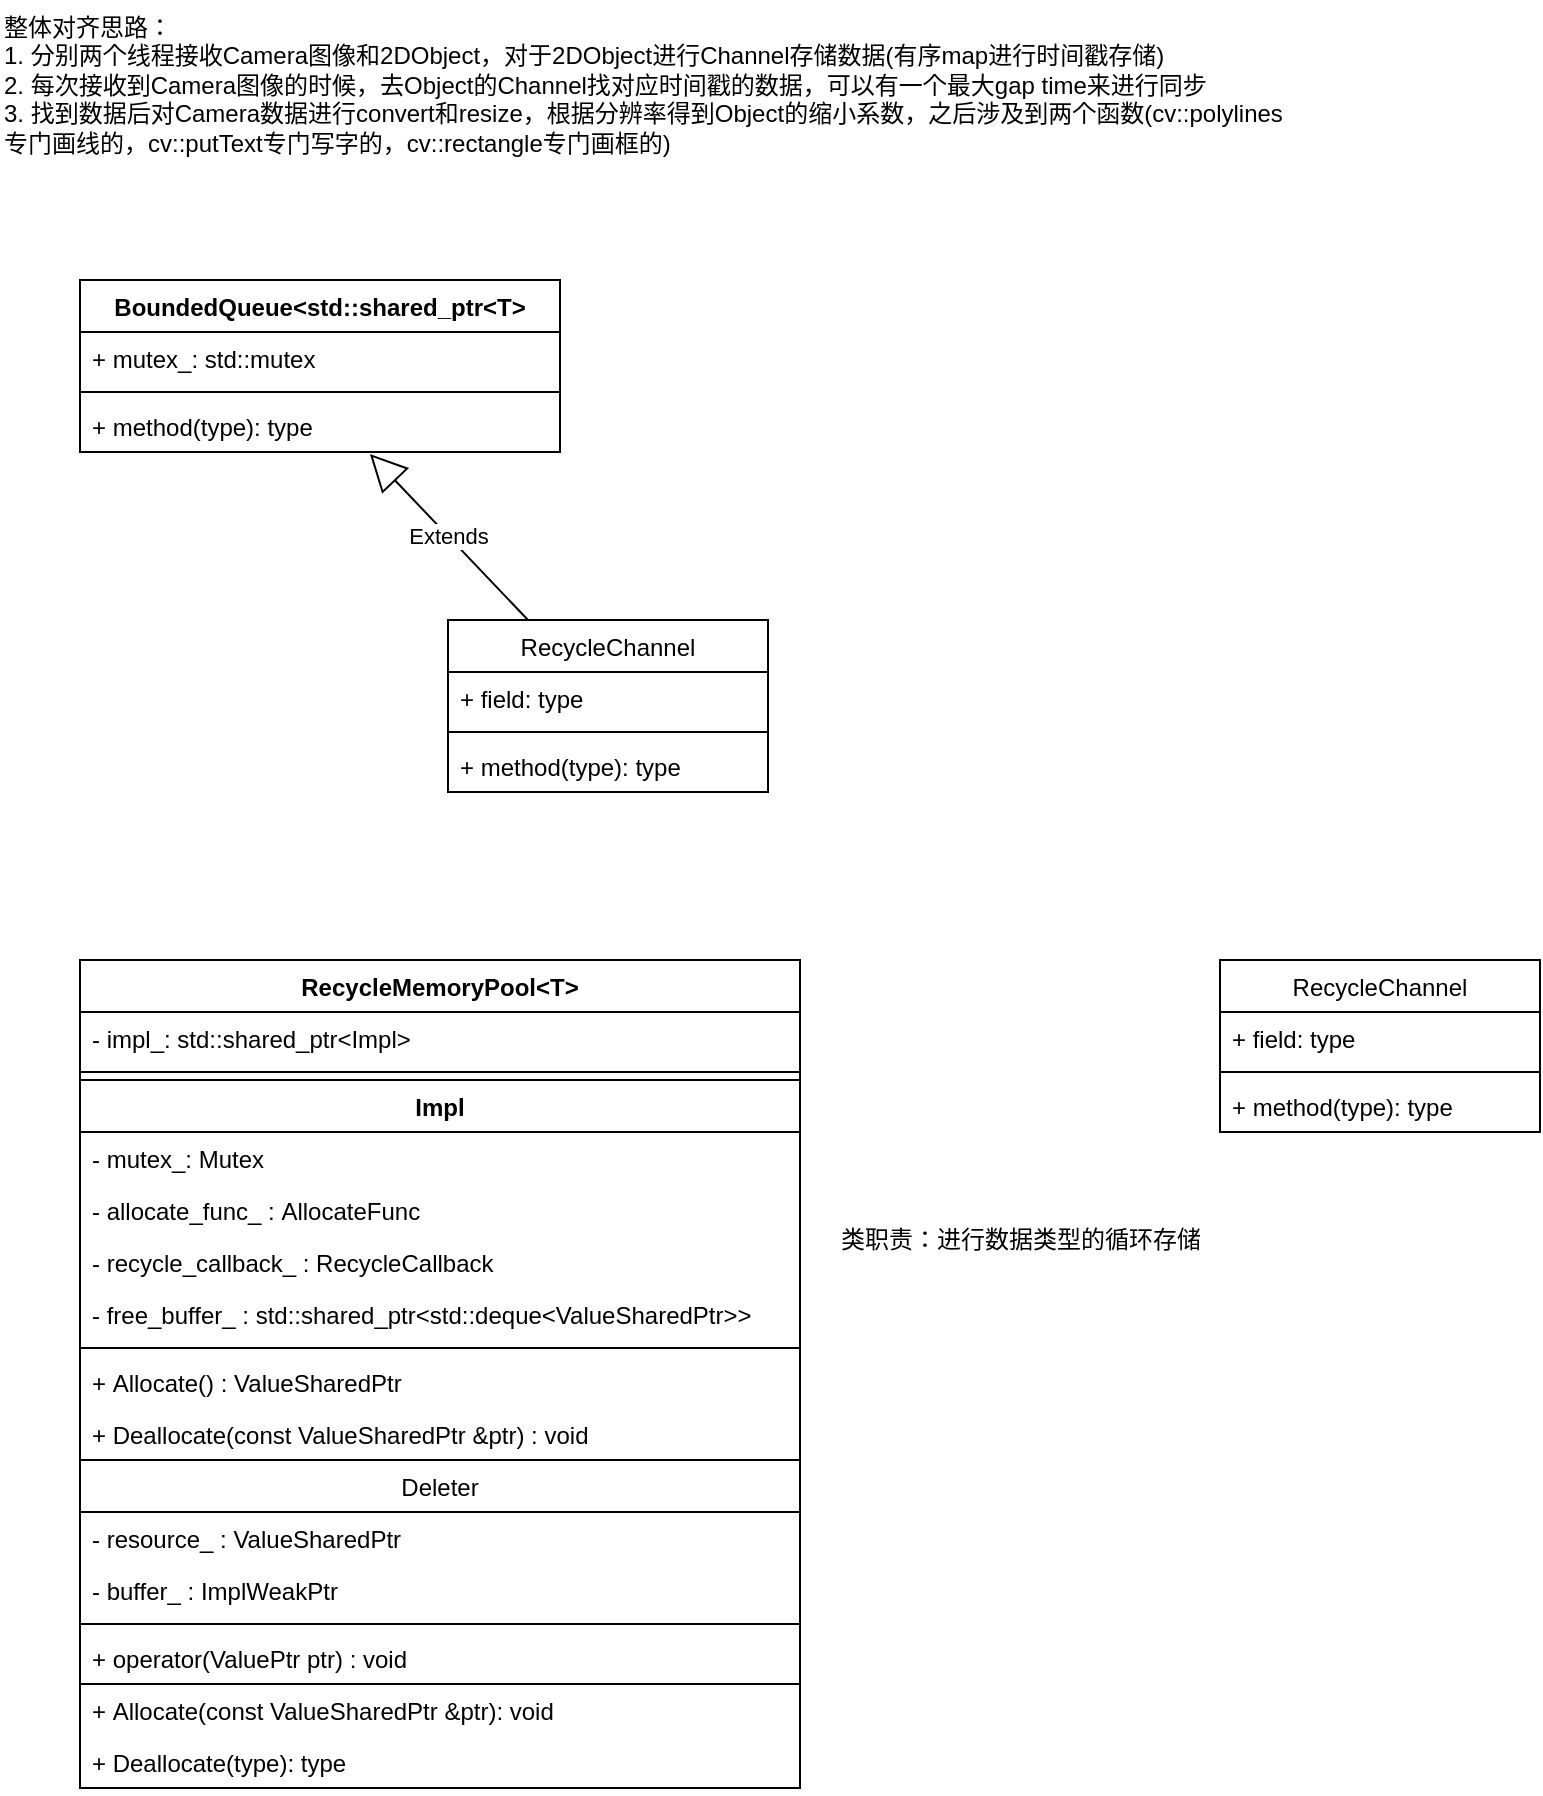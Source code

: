 <mxfile version="20.0.4" type="github">
  <diagram id="g2DK2juwyGlPhgw4wuLm" name="Page-1">
    <mxGraphModel dx="1084" dy="618" grid="1" gridSize="10" guides="1" tooltips="1" connect="1" arrows="1" fold="1" page="1" pageScale="1" pageWidth="827" pageHeight="1169" math="0" shadow="0">
      <root>
        <mxCell id="0" />
        <mxCell id="1" parent="0" />
        <mxCell id="t8SLZaG8WeMD-7HdlvyO-5" value="整体对齐思路：&lt;br&gt;1. 分别两个线程接收Camera图像和2DObject，对于2DObject进行Channel存储数据(有序map进行时间戳存储)&lt;br&gt;2. 每次接收到Camera图像的时候，去Object的Channel找对应时间戳的数据，可以有一个最大gap time来进行同步&lt;br&gt;3. 找到数据后对Camera数据进行convert和resize，根据分辨率得到Object的缩小系数，之后涉及到两个函数(cv::polylines专门画线的，cv::putText专门写字的，cv::rectangle专门画框的)" style="text;html=1;strokeColor=none;fillColor=none;align=left;verticalAlign=top;whiteSpace=wrap;rounded=0;horizontal=1;" parent="1" vertex="1">
          <mxGeometry x="190" y="110" width="650" height="90" as="geometry" />
        </mxCell>
        <mxCell id="t8SLZaG8WeMD-7HdlvyO-12" value="RecycleChannel" style="swimlane;fontStyle=0;align=center;verticalAlign=top;childLayout=stackLayout;horizontal=1;startSize=26;horizontalStack=0;resizeParent=1;resizeParentMax=0;resizeLast=0;collapsible=1;marginBottom=0;" parent="1" vertex="1">
          <mxGeometry x="414" y="420" width="160" height="86" as="geometry" />
        </mxCell>
        <mxCell id="t8SLZaG8WeMD-7HdlvyO-13" value="+ field: type" style="text;strokeColor=none;fillColor=none;align=left;verticalAlign=top;spacingLeft=4;spacingRight=4;overflow=hidden;rotatable=0;points=[[0,0.5],[1,0.5]];portConstraint=eastwest;" parent="t8SLZaG8WeMD-7HdlvyO-12" vertex="1">
          <mxGeometry y="26" width="160" height="26" as="geometry" />
        </mxCell>
        <mxCell id="t8SLZaG8WeMD-7HdlvyO-14" value="" style="line;strokeWidth=1;fillColor=none;align=left;verticalAlign=middle;spacingTop=-1;spacingLeft=3;spacingRight=3;rotatable=0;labelPosition=right;points=[];portConstraint=eastwest;" parent="t8SLZaG8WeMD-7HdlvyO-12" vertex="1">
          <mxGeometry y="52" width="160" height="8" as="geometry" />
        </mxCell>
        <mxCell id="t8SLZaG8WeMD-7HdlvyO-15" value="+ method(type): type" style="text;strokeColor=none;fillColor=none;align=left;verticalAlign=top;spacingLeft=4;spacingRight=4;overflow=hidden;rotatable=0;points=[[0,0.5],[1,0.5]];portConstraint=eastwest;" parent="t8SLZaG8WeMD-7HdlvyO-12" vertex="1">
          <mxGeometry y="60" width="160" height="26" as="geometry" />
        </mxCell>
        <mxCell id="0o-OJu_EMHXKXDXpCHUh-1" value="BoundedQueue&lt;std::shared_ptr&lt;T&gt;" style="swimlane;fontStyle=1;align=center;verticalAlign=top;childLayout=stackLayout;horizontal=1;startSize=26;horizontalStack=0;resizeParent=1;resizeParentMax=0;resizeLast=0;collapsible=1;marginBottom=0;" vertex="1" parent="1">
          <mxGeometry x="230" y="250" width="240" height="86" as="geometry" />
        </mxCell>
        <mxCell id="0o-OJu_EMHXKXDXpCHUh-2" value="+ mutex_: std::mutex" style="text;strokeColor=none;fillColor=none;align=left;verticalAlign=top;spacingLeft=4;spacingRight=4;overflow=hidden;rotatable=0;points=[[0,0.5],[1,0.5]];portConstraint=eastwest;" vertex="1" parent="0o-OJu_EMHXKXDXpCHUh-1">
          <mxGeometry y="26" width="240" height="26" as="geometry" />
        </mxCell>
        <mxCell id="0o-OJu_EMHXKXDXpCHUh-3" value="" style="line;strokeWidth=1;fillColor=none;align=left;verticalAlign=middle;spacingTop=-1;spacingLeft=3;spacingRight=3;rotatable=0;labelPosition=right;points=[];portConstraint=eastwest;" vertex="1" parent="0o-OJu_EMHXKXDXpCHUh-1">
          <mxGeometry y="52" width="240" height="8" as="geometry" />
        </mxCell>
        <mxCell id="0o-OJu_EMHXKXDXpCHUh-4" value="+ method(type): type" style="text;strokeColor=none;fillColor=none;align=left;verticalAlign=top;spacingLeft=4;spacingRight=4;overflow=hidden;rotatable=0;points=[[0,0.5],[1,0.5]];portConstraint=eastwest;" vertex="1" parent="0o-OJu_EMHXKXDXpCHUh-1">
          <mxGeometry y="60" width="240" height="26" as="geometry" />
        </mxCell>
        <mxCell id="0o-OJu_EMHXKXDXpCHUh-5" value="RecycleMemoryPool&lt;T&gt;" style="swimlane;fontStyle=1;align=center;verticalAlign=top;childLayout=stackLayout;horizontal=1;startSize=26;horizontalStack=0;resizeParent=1;resizeParentMax=0;resizeLast=0;collapsible=1;marginBottom=0;" vertex="1" parent="1">
          <mxGeometry x="230" y="590" width="360" height="414" as="geometry" />
        </mxCell>
        <mxCell id="0o-OJu_EMHXKXDXpCHUh-6" value="- impl_: std::shared_ptr&lt;Impl&gt;" style="text;strokeColor=none;fillColor=none;align=left;verticalAlign=top;spacingLeft=4;spacingRight=4;overflow=hidden;rotatable=0;points=[[0,0.5],[1,0.5]];portConstraint=eastwest;" vertex="1" parent="0o-OJu_EMHXKXDXpCHUh-5">
          <mxGeometry y="26" width="360" height="26" as="geometry" />
        </mxCell>
        <mxCell id="0o-OJu_EMHXKXDXpCHUh-7" value="" style="line;strokeWidth=1;fillColor=none;align=left;verticalAlign=middle;spacingTop=-1;spacingLeft=3;spacingRight=3;rotatable=0;labelPosition=right;points=[];portConstraint=eastwest;" vertex="1" parent="0o-OJu_EMHXKXDXpCHUh-5">
          <mxGeometry y="52" width="360" height="8" as="geometry" />
        </mxCell>
        <mxCell id="0o-OJu_EMHXKXDXpCHUh-13" value="Impl" style="swimlane;fontStyle=1;align=center;verticalAlign=top;childLayout=stackLayout;horizontal=1;startSize=26;horizontalStack=0;resizeParent=1;resizeParentMax=0;resizeLast=0;collapsible=1;marginBottom=0;" vertex="1" parent="0o-OJu_EMHXKXDXpCHUh-5">
          <mxGeometry y="60" width="360" height="302" as="geometry" />
        </mxCell>
        <mxCell id="0o-OJu_EMHXKXDXpCHUh-14" value="- mutex_: Mutex&#xa;" style="text;strokeColor=none;fillColor=none;align=left;verticalAlign=top;spacingLeft=4;spacingRight=4;overflow=hidden;rotatable=0;points=[[0,0.5],[1,0.5]];portConstraint=eastwest;" vertex="1" parent="0o-OJu_EMHXKXDXpCHUh-13">
          <mxGeometry y="26" width="360" height="26" as="geometry" />
        </mxCell>
        <mxCell id="0o-OJu_EMHXKXDXpCHUh-22" value="- allocate_func_ : AllocateFunc" style="text;strokeColor=none;fillColor=none;align=left;verticalAlign=top;spacingLeft=4;spacingRight=4;overflow=hidden;rotatable=0;points=[[0,0.5],[1,0.5]];portConstraint=eastwest;" vertex="1" parent="0o-OJu_EMHXKXDXpCHUh-13">
          <mxGeometry y="52" width="360" height="26" as="geometry" />
        </mxCell>
        <mxCell id="0o-OJu_EMHXKXDXpCHUh-24" value="- recycle_callback_ : RecycleCallback" style="text;strokeColor=none;fillColor=none;align=left;verticalAlign=top;spacingLeft=4;spacingRight=4;overflow=hidden;rotatable=0;points=[[0,0.5],[1,0.5]];portConstraint=eastwest;" vertex="1" parent="0o-OJu_EMHXKXDXpCHUh-13">
          <mxGeometry y="78" width="360" height="26" as="geometry" />
        </mxCell>
        <mxCell id="0o-OJu_EMHXKXDXpCHUh-23" value="- free_buffer_ : std::shared_ptr&lt;std::deque&lt;ValueSharedPtr&gt;&gt;" style="text;strokeColor=none;fillColor=none;align=left;verticalAlign=top;spacingLeft=4;spacingRight=4;overflow=hidden;rotatable=0;points=[[0,0.5],[1,0.5]];portConstraint=eastwest;" vertex="1" parent="0o-OJu_EMHXKXDXpCHUh-13">
          <mxGeometry y="104" width="360" height="26" as="geometry" />
        </mxCell>
        <mxCell id="0o-OJu_EMHXKXDXpCHUh-26" value="" style="line;strokeWidth=1;fillColor=none;align=left;verticalAlign=middle;spacingTop=-1;spacingLeft=3;spacingRight=3;rotatable=0;labelPosition=right;points=[];portConstraint=eastwest;" vertex="1" parent="0o-OJu_EMHXKXDXpCHUh-13">
          <mxGeometry y="130" width="360" height="8" as="geometry" />
        </mxCell>
        <mxCell id="0o-OJu_EMHXKXDXpCHUh-25" value="+ Allocate() : ValueSharedPtr" style="text;strokeColor=none;fillColor=none;align=left;verticalAlign=top;spacingLeft=4;spacingRight=4;overflow=hidden;rotatable=0;points=[[0,0.5],[1,0.5]];portConstraint=eastwest;" vertex="1" parent="0o-OJu_EMHXKXDXpCHUh-13">
          <mxGeometry y="138" width="360" height="26" as="geometry" />
        </mxCell>
        <mxCell id="0o-OJu_EMHXKXDXpCHUh-27" value="+ Deallocate(const ValueSharedPtr &amp;ptr) : void" style="text;strokeColor=none;fillColor=none;align=left;verticalAlign=top;spacingLeft=4;spacingRight=4;overflow=hidden;rotatable=0;points=[[0,0.5],[1,0.5]];portConstraint=eastwest;" vertex="1" parent="0o-OJu_EMHXKXDXpCHUh-13">
          <mxGeometry y="164" width="360" height="26" as="geometry" />
        </mxCell>
        <mxCell id="0o-OJu_EMHXKXDXpCHUh-17" value="Deleter&#xa;" style="swimlane;fontStyle=0;align=center;verticalAlign=top;childLayout=stackLayout;horizontal=1;startSize=26;horizontalStack=0;resizeParent=1;resizeParentMax=0;resizeLast=0;collapsible=1;marginBottom=0;" vertex="1" parent="0o-OJu_EMHXKXDXpCHUh-13">
          <mxGeometry y="190" width="360" height="112" as="geometry" />
        </mxCell>
        <mxCell id="0o-OJu_EMHXKXDXpCHUh-18" value="- resource_ : ValueSharedPtr" style="text;strokeColor=none;fillColor=none;align=left;verticalAlign=top;spacingLeft=4;spacingRight=4;overflow=hidden;rotatable=0;points=[[0,0.5],[1,0.5]];portConstraint=eastwest;" vertex="1" parent="0o-OJu_EMHXKXDXpCHUh-17">
          <mxGeometry y="26" width="360" height="26" as="geometry" />
        </mxCell>
        <mxCell id="0o-OJu_EMHXKXDXpCHUh-21" value="- buffer_ : ImplWeakPtr " style="text;strokeColor=none;fillColor=none;align=left;verticalAlign=top;spacingLeft=4;spacingRight=4;overflow=hidden;rotatable=0;points=[[0,0.5],[1,0.5]];portConstraint=eastwest;" vertex="1" parent="0o-OJu_EMHXKXDXpCHUh-17">
          <mxGeometry y="52" width="360" height="26" as="geometry" />
        </mxCell>
        <mxCell id="0o-OJu_EMHXKXDXpCHUh-19" value="" style="line;strokeWidth=1;fillColor=none;align=left;verticalAlign=middle;spacingTop=-1;spacingLeft=3;spacingRight=3;rotatable=0;labelPosition=right;points=[];portConstraint=eastwest;" vertex="1" parent="0o-OJu_EMHXKXDXpCHUh-17">
          <mxGeometry y="78" width="360" height="8" as="geometry" />
        </mxCell>
        <mxCell id="0o-OJu_EMHXKXDXpCHUh-28" value="+ operator(ValuePtr ptr) : void " style="text;strokeColor=none;fillColor=none;align=left;verticalAlign=top;spacingLeft=4;spacingRight=4;overflow=hidden;rotatable=0;points=[[0,0.5],[1,0.5]];portConstraint=eastwest;" vertex="1" parent="0o-OJu_EMHXKXDXpCHUh-17">
          <mxGeometry y="86" width="360" height="26" as="geometry" />
        </mxCell>
        <mxCell id="0o-OJu_EMHXKXDXpCHUh-8" value="+ Allocate(const ValueSharedPtr &amp;ptr): void" style="text;strokeColor=none;fillColor=none;align=left;verticalAlign=top;spacingLeft=4;spacingRight=4;overflow=hidden;rotatable=0;points=[[0,0.5],[1,0.5]];portConstraint=eastwest;" vertex="1" parent="0o-OJu_EMHXKXDXpCHUh-5">
          <mxGeometry y="362" width="360" height="26" as="geometry" />
        </mxCell>
        <mxCell id="0o-OJu_EMHXKXDXpCHUh-30" value="+ Deallocate(type): type" style="text;strokeColor=none;fillColor=none;align=left;verticalAlign=top;spacingLeft=4;spacingRight=4;overflow=hidden;rotatable=0;points=[[0,0.5],[1,0.5]];portConstraint=eastwest;" vertex="1" parent="0o-OJu_EMHXKXDXpCHUh-5">
          <mxGeometry y="388" width="360" height="26" as="geometry" />
        </mxCell>
        <mxCell id="0o-OJu_EMHXKXDXpCHUh-10" value="Extends" style="endArrow=block;endSize=16;endFill=0;html=1;rounded=0;exitX=0.25;exitY=0;exitDx=0;exitDy=0;entryX=0.604;entryY=1.038;entryDx=0;entryDy=0;entryPerimeter=0;" edge="1" parent="1" source="t8SLZaG8WeMD-7HdlvyO-12" target="0o-OJu_EMHXKXDXpCHUh-4">
          <mxGeometry width="160" relative="1" as="geometry">
            <mxPoint x="120" y="520" as="sourcePoint" />
            <mxPoint x="280" y="520" as="targetPoint" />
          </mxGeometry>
        </mxCell>
        <mxCell id="0o-OJu_EMHXKXDXpCHUh-31" value="类职责：进行数据类型的循环存储" style="text;html=1;align=center;verticalAlign=middle;resizable=0;points=[];autosize=1;strokeColor=none;fillColor=none;" vertex="1" parent="1">
          <mxGeometry x="600" y="715" width="200" height="30" as="geometry" />
        </mxCell>
        <mxCell id="0o-OJu_EMHXKXDXpCHUh-32" value="RecycleChannel" style="swimlane;fontStyle=0;align=center;verticalAlign=top;childLayout=stackLayout;horizontal=1;startSize=26;horizontalStack=0;resizeParent=1;resizeParentMax=0;resizeLast=0;collapsible=1;marginBottom=0;" vertex="1" parent="1">
          <mxGeometry x="800" y="590" width="160" height="86" as="geometry" />
        </mxCell>
        <mxCell id="0o-OJu_EMHXKXDXpCHUh-33" value="+ field: type" style="text;strokeColor=none;fillColor=none;align=left;verticalAlign=top;spacingLeft=4;spacingRight=4;overflow=hidden;rotatable=0;points=[[0,0.5],[1,0.5]];portConstraint=eastwest;" vertex="1" parent="0o-OJu_EMHXKXDXpCHUh-32">
          <mxGeometry y="26" width="160" height="26" as="geometry" />
        </mxCell>
        <mxCell id="0o-OJu_EMHXKXDXpCHUh-34" value="" style="line;strokeWidth=1;fillColor=none;align=left;verticalAlign=middle;spacingTop=-1;spacingLeft=3;spacingRight=3;rotatable=0;labelPosition=right;points=[];portConstraint=eastwest;" vertex="1" parent="0o-OJu_EMHXKXDXpCHUh-32">
          <mxGeometry y="52" width="160" height="8" as="geometry" />
        </mxCell>
        <mxCell id="0o-OJu_EMHXKXDXpCHUh-35" value="+ method(type): type" style="text;strokeColor=none;fillColor=none;align=left;verticalAlign=top;spacingLeft=4;spacingRight=4;overflow=hidden;rotatable=0;points=[[0,0.5],[1,0.5]];portConstraint=eastwest;" vertex="1" parent="0o-OJu_EMHXKXDXpCHUh-32">
          <mxGeometry y="60" width="160" height="26" as="geometry" />
        </mxCell>
      </root>
    </mxGraphModel>
  </diagram>
</mxfile>
